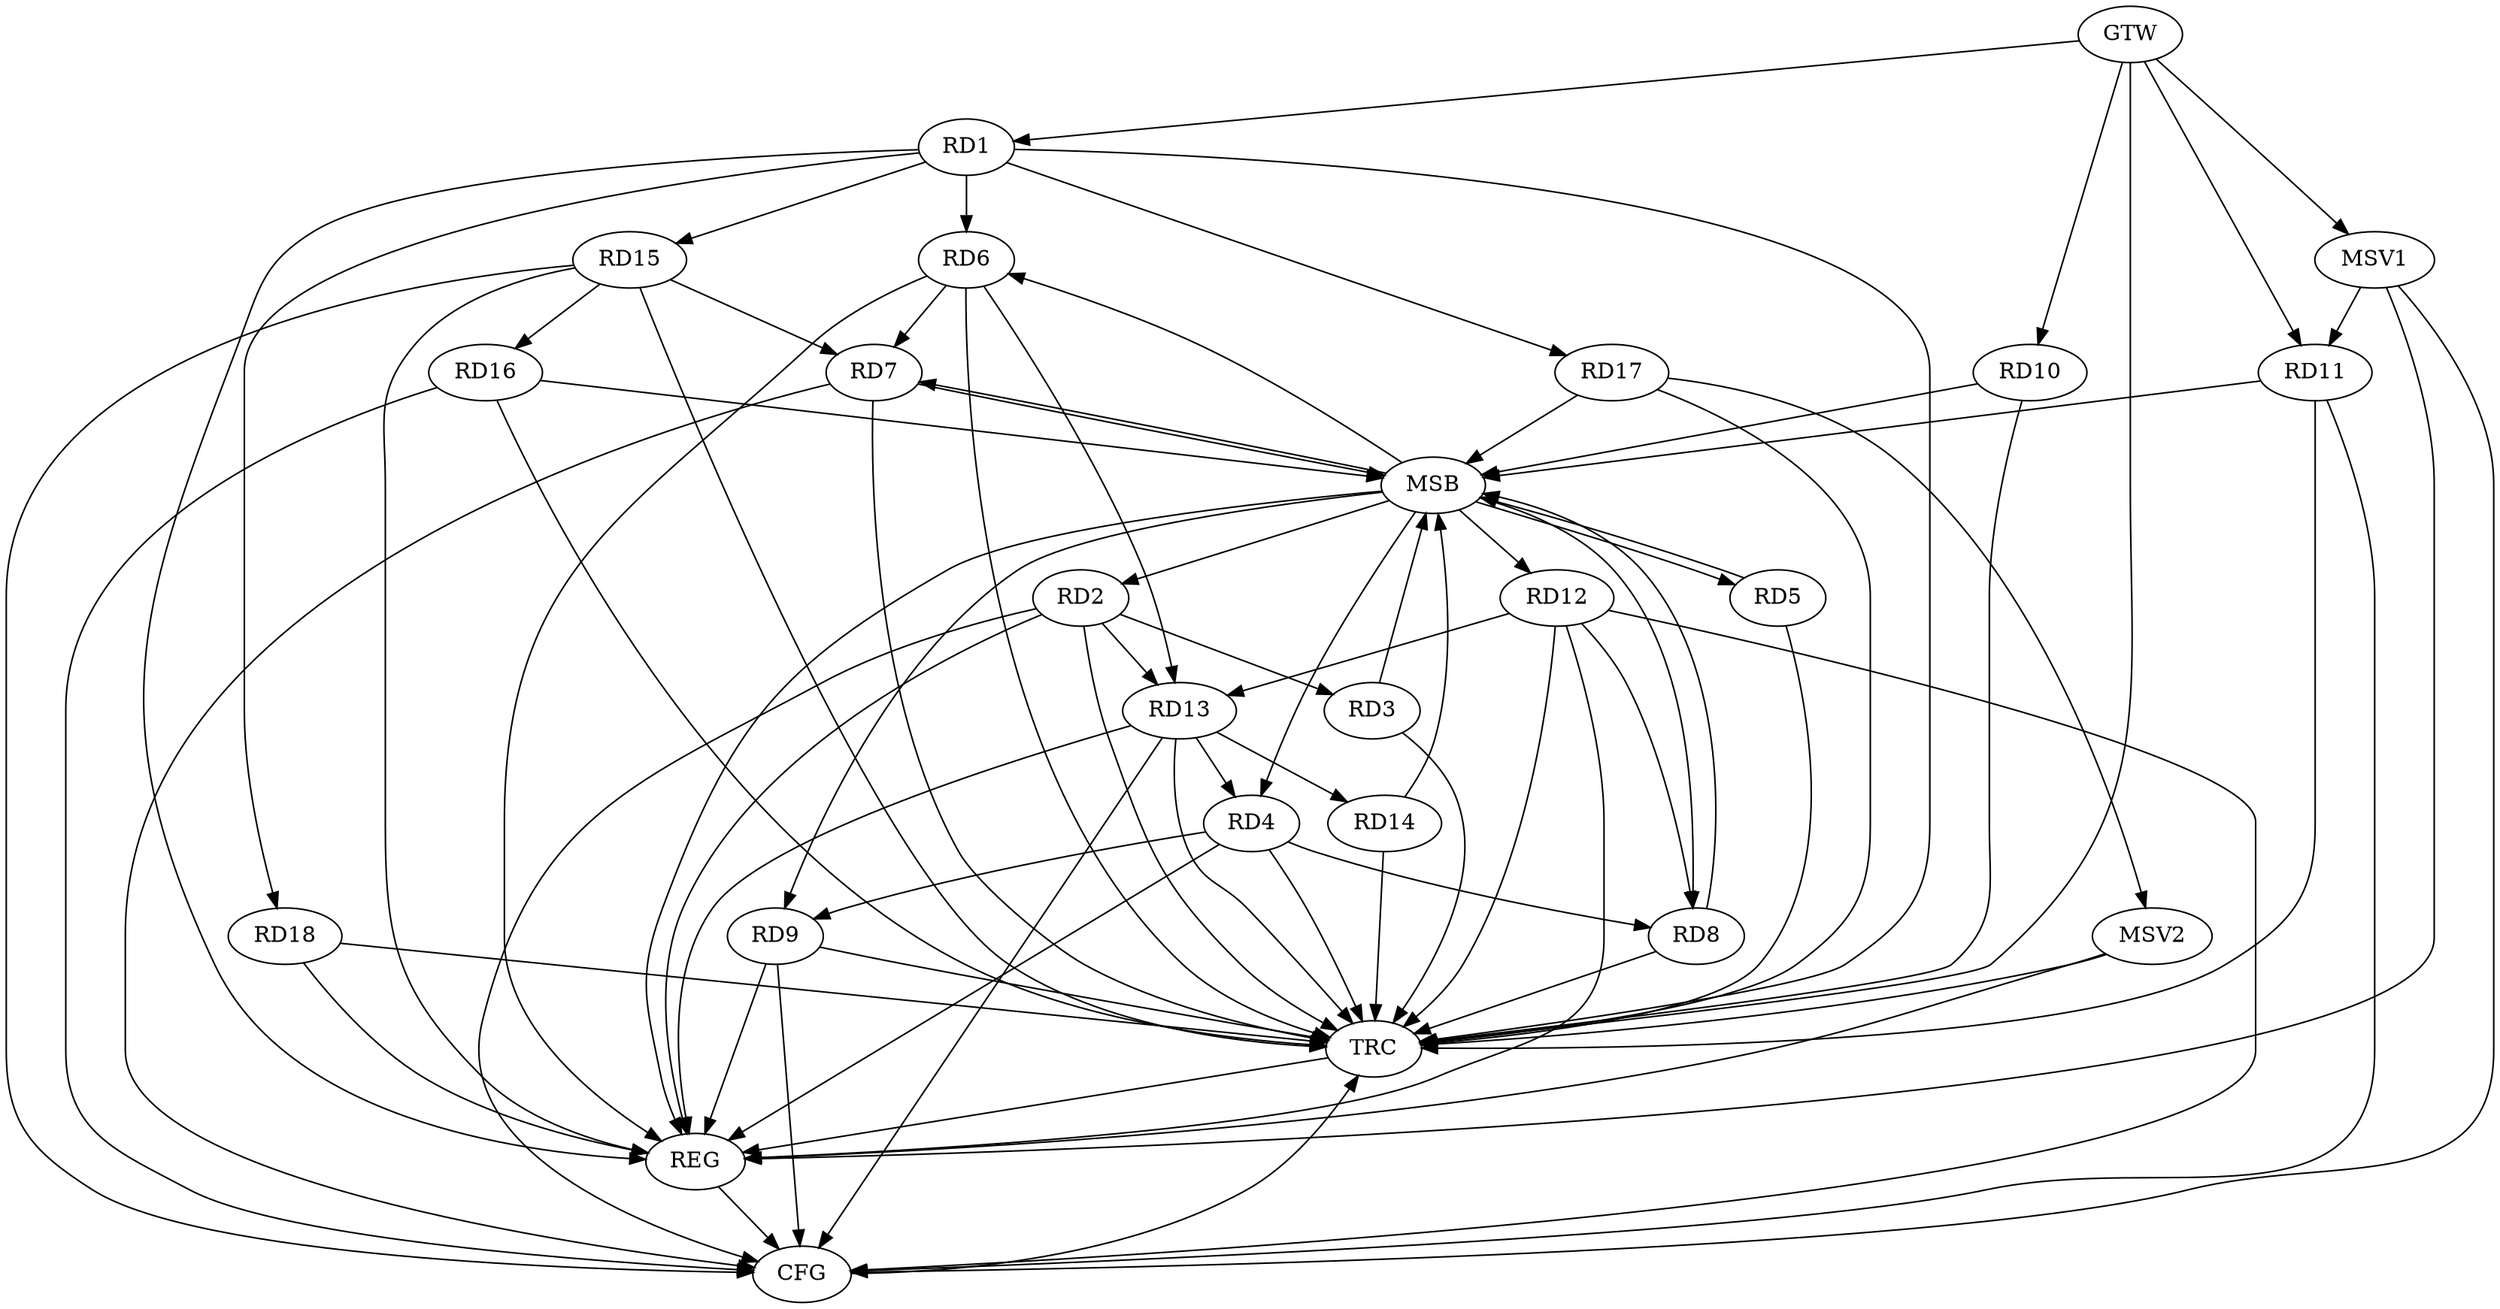 strict digraph G {
  RD1 [ label="RD1" ];
  RD2 [ label="RD2" ];
  RD3 [ label="RD3" ];
  RD4 [ label="RD4" ];
  RD5 [ label="RD5" ];
  RD6 [ label="RD6" ];
  RD7 [ label="RD7" ];
  RD8 [ label="RD8" ];
  RD9 [ label="RD9" ];
  RD10 [ label="RD10" ];
  RD11 [ label="RD11" ];
  RD12 [ label="RD12" ];
  RD13 [ label="RD13" ];
  RD14 [ label="RD14" ];
  RD15 [ label="RD15" ];
  RD16 [ label="RD16" ];
  RD17 [ label="RD17" ];
  RD18 [ label="RD18" ];
  GTW [ label="GTW" ];
  REG [ label="REG" ];
  MSB [ label="MSB" ];
  CFG [ label="CFG" ];
  TRC [ label="TRC" ];
  MSV1 [ label="MSV1" ];
  MSV2 [ label="MSV2" ];
  RD1 -> RD6;
  RD1 -> RD17;
  RD1 -> RD18;
  RD2 -> RD3;
  RD2 -> RD13;
  RD4 -> RD8;
  RD4 -> RD9;
  RD13 -> RD4;
  RD6 -> RD7;
  RD6 -> RD13;
  RD15 -> RD7;
  RD12 -> RD8;
  RD12 -> RD13;
  RD13 -> RD14;
  RD15 -> RD16;
  GTW -> RD1;
  GTW -> RD10;
  GTW -> RD11;
  RD1 -> REG;
  RD2 -> REG;
  RD4 -> REG;
  RD6 -> REG;
  RD9 -> REG;
  RD12 -> REG;
  RD13 -> REG;
  RD15 -> REG;
  RD18 -> REG;
  RD3 -> MSB;
  MSB -> RD2;
  MSB -> RD12;
  MSB -> REG;
  RD5 -> MSB;
  MSB -> RD7;
  RD7 -> MSB;
  MSB -> RD8;
  RD8 -> MSB;
  RD10 -> MSB;
  RD11 -> MSB;
  MSB -> RD4;
  MSB -> RD9;
  RD14 -> MSB;
  MSB -> RD5;
  MSB -> RD6;
  RD16 -> MSB;
  RD17 -> MSB;
  RD9 -> CFG;
  RD7 -> CFG;
  RD13 -> CFG;
  RD15 -> CFG;
  RD2 -> CFG;
  RD16 -> CFG;
  RD11 -> CFG;
  RD12 -> CFG;
  REG -> CFG;
  RD1 -> TRC;
  RD2 -> TRC;
  RD3 -> TRC;
  RD4 -> TRC;
  RD5 -> TRC;
  RD6 -> TRC;
  RD7 -> TRC;
  RD8 -> TRC;
  RD9 -> TRC;
  RD10 -> TRC;
  RD11 -> TRC;
  RD12 -> TRC;
  RD13 -> TRC;
  RD14 -> TRC;
  RD15 -> TRC;
  RD16 -> TRC;
  RD17 -> TRC;
  RD18 -> TRC;
  GTW -> TRC;
  CFG -> TRC;
  TRC -> REG;
  RD1 -> RD15;
  MSV1 -> RD11;
  GTW -> MSV1;
  MSV1 -> REG;
  MSV1 -> CFG;
  RD17 -> MSV2;
  MSV2 -> REG;
  MSV2 -> TRC;
}

